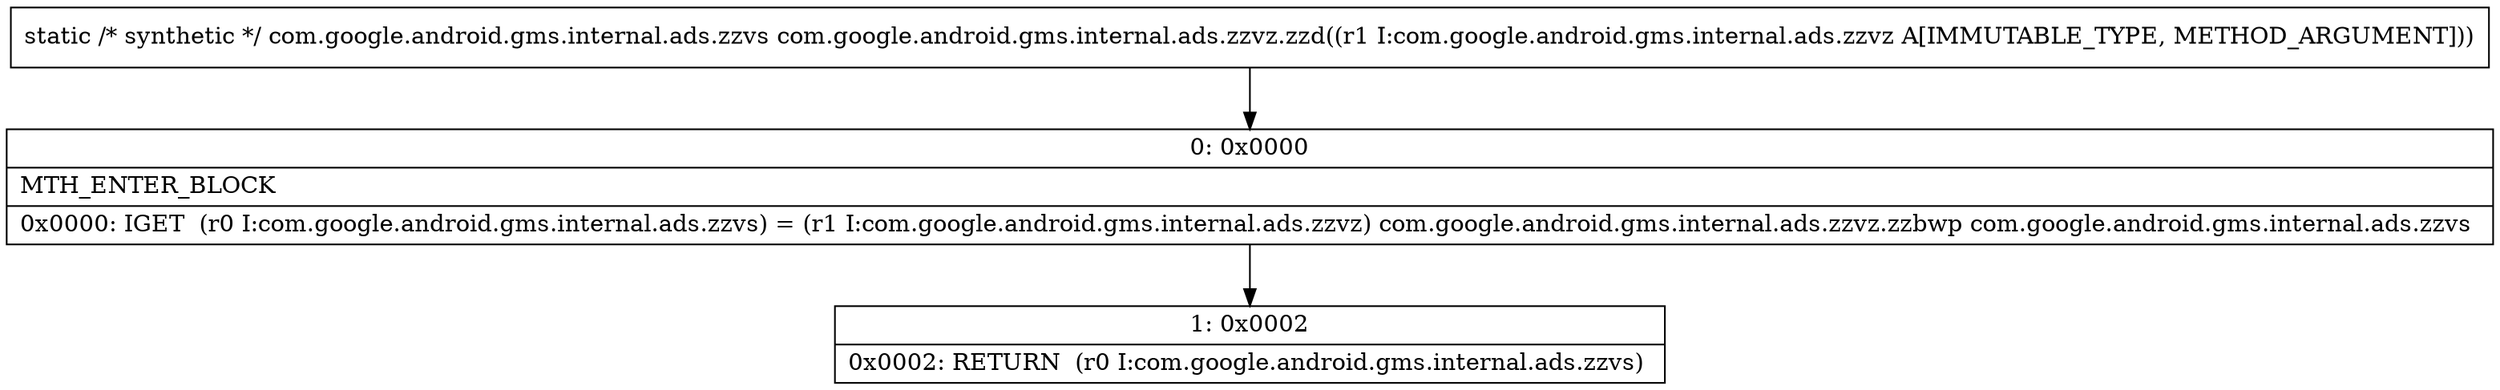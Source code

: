 digraph "CFG forcom.google.android.gms.internal.ads.zzvz.zzd(Lcom\/google\/android\/gms\/internal\/ads\/zzvz;)Lcom\/google\/android\/gms\/internal\/ads\/zzvs;" {
Node_0 [shape=record,label="{0\:\ 0x0000|MTH_ENTER_BLOCK\l|0x0000: IGET  (r0 I:com.google.android.gms.internal.ads.zzvs) = (r1 I:com.google.android.gms.internal.ads.zzvz) com.google.android.gms.internal.ads.zzvz.zzbwp com.google.android.gms.internal.ads.zzvs \l}"];
Node_1 [shape=record,label="{1\:\ 0x0002|0x0002: RETURN  (r0 I:com.google.android.gms.internal.ads.zzvs) \l}"];
MethodNode[shape=record,label="{static \/* synthetic *\/ com.google.android.gms.internal.ads.zzvs com.google.android.gms.internal.ads.zzvz.zzd((r1 I:com.google.android.gms.internal.ads.zzvz A[IMMUTABLE_TYPE, METHOD_ARGUMENT])) }"];
MethodNode -> Node_0;
Node_0 -> Node_1;
}

